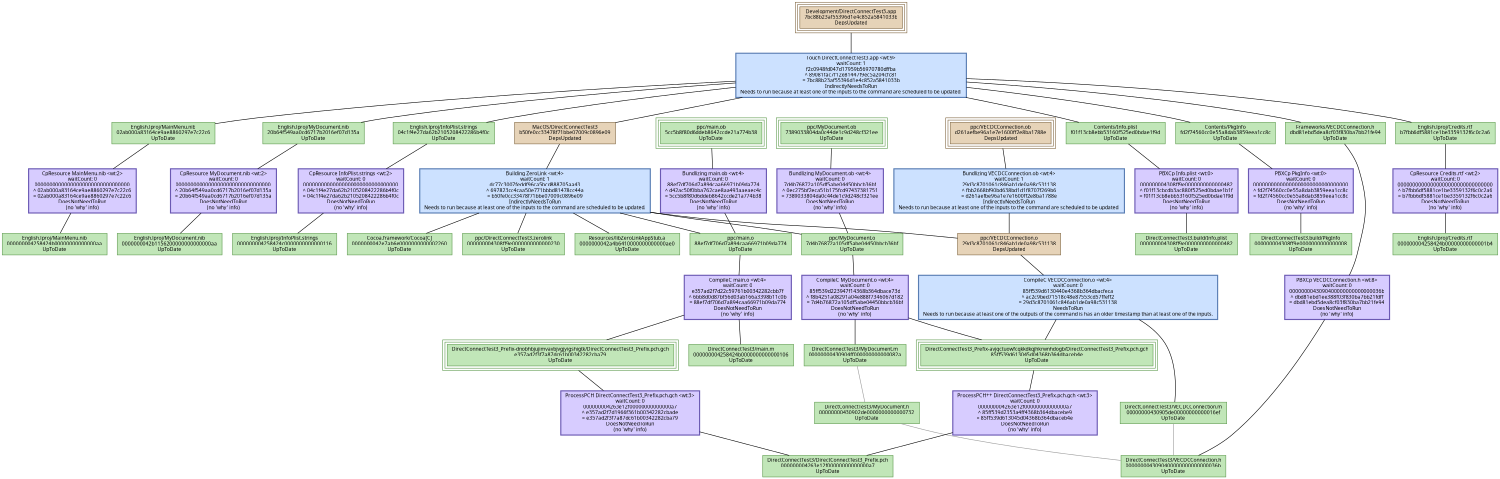 digraph DirectConnectTest3 {
   size = "10.000000,8.500000";
   concentrate = false;

   node [ shape = box, style = filled, color = "0.3 0.5 0.6", fillcolor = "0.3 0.2 0.9", fontname = "Monaco", fontsize = "9" ];
   n00001 [ label = "Development/DirectConnectTest3.app\n7bc88b23af55396d1e4c852a5841033b\nDepsUpdated", color = "0.1 0.5 0.5", fillcolor = "0.1 0.2 0.9", peripheries = 3 ];
   n00002 [ label = "Contents/Info.plist\nf01f13cb8ebb53160f525ed0bdae1f9d\nUpToDate" ];
   n00003 [ label = "DirectConnectTest3.build/Info.plist\n000000004308ff9e0000000000000482\nUpToDate" ];
   n00004 [ label = "Contents/PkgInfo\nfd2f74560cc0e55a8dab3859eea1cc8c\nUpToDate" ];
   n00005 [ label = "DirectConnectTest3.build/PkgInfo\n000000004308ff9e0000000000000008\nUpToDate" ];
   n00006 [ label = "English.lproj/Credits.rtf\nb7fbb6df5881ce1be3359132f6c0c2a6\nUpToDate" ];
   n00007 [ label = "English.lproj/Credits.rtf\n000000004258424b00000000000001b4\nUpToDate" ];
   n00008 [ label = "English.lproj/MainMenu.nib\n02ab000a83164ce9ae8860297e7c22c6\nUpToDate" ];
   n00009 [ label = "English.lproj/MainMenu.nib\n000000004258424b00000000000000aa\nUpToDate" ];
   n00010 [ label = "English.lproj/MyDocument.nib\n20b64f549aa0cd6717b2016ef07d135a\nUpToDate" ];
   n00011 [ label = "English.lproj/MyDocument.nib\n0000000042b1156200000000000000aa\nUpToDate" ];
   n00012 [ label = "English.lproj/InfoPlist.strings\n04c1f4e27da62b2105208422286b4f0c\nUpToDate" ];
   n00013 [ label = "English.lproj/InfoPlist.strings\n000000004258424c0000000000000116\nUpToDate" ];
   n00014 [ label = "ppc/MyDocument.o\n7d4b76872a105df5abe04450bbcb36bf\nUpToDate" ];
   n00015 [ label = "DirectConnectTest3/DirectConnectTest3_Prefix.pch\n000000004263e12f00000000000000a7\nUpToDate" ];
   n00016 [ label = "DirectConnectTest3_Prefix-avjqctuowfcqkkdkqjhkrwnhdogb/DirectConnectTest3_Prefix.pch.gch\n85ff539d613045d04368b364dbaceb4e\nUpToDate", peripheries = 3 ];
   n00017 [ label = "DirectConnectTest3/MyDocument.m\n00000000430904ff000000000000082a\nUpToDate" ];
   n00018 [ label = "ppc/main.o\n88ef7df706d7a894caa66971b09da774\nUpToDate" ];
   n00019 [ label = "DirectConnectTest3_Prefix-dnobhbjujimvavbjvgjyigshigtk/DirectConnectTest3_Prefix.pch.gch\ne357ad2f3f7a87dc61b00342282cba79\nUpToDate", peripheries = 3 ];
   n00020 [ label = "DirectConnectTest3/main.m\n000000004258424b0000000000000106\nUpToDate" ];
   n00021 [ label = "ppc/VECDCConnection.o\n29d3c8701061c846ab1de0a98c531138\nDepsUpdated", color = "0.1 0.5 0.5", fillcolor = "0.1 0.2 0.9" ];
   n00022 [ label = "DirectConnectTest3/VECDCConnection.m\n00000000430905de00000000000016ef\nUpToDate" ];
   n00023 [ label = "MacOS/DirectConnectTest3\nb50fe0cc33478f71bbe07009c0896e09\nDepsUpdated", color = "0.1 0.5 0.5", fillcolor = "0.1 0.2 0.9" ];
   n00024 [ label = "ppc/MyDocument.ob\n7389033804da0c44de1c9d248cf321ee\nUpToDate", peripheries = 3 ];
   n00025 [ label = "ppc/main.ob\n5cc5b8f80d6ddeb8642ccde21a774b38\nUpToDate", peripheries = 3 ];
   n00026 [ label = "ppc/VECDCConnection.ob\nd261aefbe96a1e7e1600ff2e8ba1788e\nDepsUpdated", color = "0.1 0.5 0.5", fillcolor = "0.1 0.2 0.9", peripheries = 3 ];
   n00027 [ label = "Resources/libZeroLinkAppStub.a\n0000000042a4b6410000000000000ae0\nUpToDate" ];
   n00028 [ label = "Cocoa.framework/Cocoa[C]\n0000000042e7ab6e0000000000002260\nUpToDate" ];
   n00029 [ label = "ppc/DirectConnectTest3.zerolink\n000000004308ff9e0000000000000230\nUpToDate" ];
   n00030 [ label = "Frameworks/VECDCConnection.h\ndbd81ebd5dea8cf03f830ba7bb21fe94\nUpToDate" ];
   n00031 [ label = "DirectConnectTest3/VECDCConnection.h\n0000000043090400000000000000036b\nUpToDate" ];
   n00032 [ label = "DirectConnectTest3/MyDocument.h\n00000000430902de0000000000000732\nUpToDate" ];

   node [ shape = box, style = "filled,bold", color = "0.7 0.5 0.7", fillcolor = "0.7 0.2 1.0", fontname = "Monaco", fontsize = "9" ];
   c00001 [ label = "PBXCp Info.plist <wt:0>\nwaitCount: 0\n000000004308ff9e0000000000000482\n^ f01f13cbcdb3ac880f525ed0bdae1b1f\n= f01f13cb8ebb53160f525ed0bdae1f9d\nDoesNotNeedToRun\n(no 'why' info)" ];
   c00002 [ label = "PBXCp PkgInfo <wt:0>\nwaitCount: 0\n00000000000000000000000000000000\n^ fd2f74560cc0e55a8dab3859eea1cc8c\n= fd2f74560cc0e55a8dab3859eea1cc8c\nDoesNotNeedToRun\n(no 'why' info)" ];
   c00003 [ label = "CpResource Credits.rtf <wt:2>\nwaitCount: 0\n00000000000000000000000000000000\n^ b7fbb6df5881ce1be3359132f6c0c2a6\n= b7fbb6df5881ce1be3359132f6c0c2a6\nDoesNotNeedToRun\n(no 'why' info)" ];
   c00004 [ label = "CpResource MainMenu.nib <wt:2>\nwaitCount: 0\n00000000000000000000000000000000\n^ 02ab000a83164ce9ae8860297e7c22c6\n= 02ab000a83164ce9ae8860297e7c22c6\nDoesNotNeedToRun\n(no 'why' info)" ];
   c00005 [ label = "CpResource MyDocument.nib <wt:2>\nwaitCount: 0\n00000000000000000000000000000000\n^ 20b64f549aa0cd6717b2016ef07d135a\n= 20b64f549aa0cd6717b2016ef07d135a\nDoesNotNeedToRun\n(no 'why' info)" ];
   c00006 [ label = "CpResource InfoPlist.strings <wt:2>\nwaitCount: 0\n00000000000000000000000000000000\n^ 04c1f4e27da62b2105208422286b4f0c\n= 04c1f4e27da62b2105208422286b4f0c\nDoesNotNeedToRun\n(no 'why' info)" ];
   c00007 [ label = "CompileC MyDocument.o <wt:4>\nwaitCount: 0\n85ff539d223947f14368b364dbace73d\n^ f8b4251a08291a04e888f7346067d182\n= 7d4b76872a105df5abe04450bbcb36bf\nDoesNotNeedToRun\n(no 'why' info)" ];
   c00008 [ label = "ProcessPCH++ DirectConnectTest3_Prefix.pch.gch <wt:3>\nwaitCount: 0\n000000004263e12f00000000000000a7\n^ 85ff539d2353a4ff4368b364dbacebe9\n= 85ff539d613045d04368b364dbaceb4e\nDoesNotNeedToRun\n(no 'why' info)" ];
   c00009 [ label = "CompileC main.o <wt:4>\nwaitCount: 0\ne357ad2f7d22c59761b00342282cbb7f\n^ 6bb8d0d87bf56d03ab166a3398b11c0b\n= 88ef7df706d7a894caa66971b09da774\nDoesNotNeedToRun\n(no 'why' info)" ];
   c00010 [ label = "ProcessPCH DirectConnectTest3_Prefix.pch.gch <wt:3>\nwaitCount: 0\n000000004263e12f00000000000000a7\n^ e357ad2f7d1966f361b00342282cbade\n= e357ad2f3f7a87dc61b00342282cba79\nDoesNotNeedToRun\n(no 'why' info)" ];
   c00011 [ label = "CompileC VECDCConnection.o <wt:4>\nwaitCount: 0\n85ff539d6130440e4368b364dbacfeca\n^ ac2c9bed71518c48e87553cd57ffeff2\n= 29d3c8701061c846ab1de0a98c531138\nNeedsToRun\nNeeds to run because at least one of the outputs of the command is has an older timestamp than at least one of the inputs.", color = "0.6 0.5 0.7", fillcolor = "0.6 0.2 1.0" ];
   c00012 [ label = "Bundlizing MyDocument.ob <wt:4>\nwaitCount: 0\n7d4b76872a105df5abe04450bbcb36bf\n^ 0ec275bf2eca51b175fcd97437381751\n= 7389033804da0c44de1c9d248cf321ee\nDoesNotNeedToRun\n(no 'why' info)" ];
   c00013 [ label = "Bundlizing main.ob <wt:4>\nwaitCount: 0\n88ef7df706d7a894caa66971b09da774\n^ d42ac50f0bba762cae8aa493aaeaec4c\n= 5cc5b8f80d6ddeb8642ccde21a774b38\nDoesNotNeedToRun\n(no 'why' info)" ];
   c00014 [ label = "Bundlizing VECDCConnection.ob <wt:4>\nwaitCount: 1\n29d3c8701061c846ab1de0a98c531138\n^ fbb2668bf90bd638bd1d1f8707f269b6\n= d261aefbe96a1e7e1600ff2e8ba1788e\nIndirectlyNeedsToRun\nNeeds to run because at least one of the inputs to the command are scheduled to be updated.", color = "0.6 0.5 0.7", fillcolor = "0.6 0.2 1.0" ];
   c00015 [ label = "Building ZeroLink <wt:4>\nwaitCount: 1\ndc77c3007feddf96ca5bcd888705aa43\n^ 697823cc4caa50e771bbbd81478cc44a\n= b50fe0cc33478f71bbe07009c0896e09\nIndirectlyNeedsToRun\nNeeds to run because at least one of the inputs to the command are scheduled to be updated.", color = "0.6 0.5 0.7", fillcolor = "0.6 0.2 1.0" ];
   c00016 [ label = "PBXCp VECDCConnection.h <wt:8>\nwaitCount: 0\n0000000043090400000000000000036b\n^ dbd81ebd1ee388f03f830ba7bb21fdff\n= dbd81ebd5dea8cf03f830ba7bb21fe94\nDoesNotNeedToRun\n(no 'why' info)" ];
   c00017 [ label = "Touch DirectConnectTest3.app <wt:9>\nwaitCount: 1\nf2c0948fd047d17959b56970780dffba\n^ 89081fac7f12e81447f9ec5a204cfc81\n= 7bc88b23af55396d1e4c852a5841033b\nIndirectlyNeedsToRun\nNeeds to run because at least one of the inputs to the command are scheduled to be updated.", color = "0.6 0.5 0.7", fillcolor = "0.6 0.2 1.0" ];

   edge [ style = solid, color = black, arrowhead = none, arrowtail = normal ];
   n00001 -> { c00017 };
   n00002 -> { c00001 };
   n00004 -> { c00002 };
   n00006 -> { c00003 };
   n00008 -> { c00004 };
   n00010 -> { c00005 };
   n00012 -> { c00006 };
   n00014 -> { c00007 };
   n00016 -> { c00008 };
   n00018 -> { c00009 };
   n00019 -> { c00010 };
   n00021 -> { c00011 };
   n00023 -> { c00015 };
   n00024 -> { c00012 };
   n00025 -> { c00013 };
   n00026 -> { c00014 };
   n00030 -> { c00016 };
   c00001 -> { n00003 };
   c00002 -> { n00005 n00005 };
   c00003 -> { n00007 n00007 };
   c00004 -> { n00009 n00009 };
   c00005 -> { n00011 n00011 };
   c00006 -> { n00013 n00013 };
   c00007 -> { n00016 n00017 };
   c00008 -> { n00015 };
   c00009 -> { n00019 n00020 };
   c00010 -> { n00015 };
   c00011 -> { n00016 n00022 };
   c00012 -> { n00014 };
   c00013 -> { n00018 };
   c00014 -> { n00021 };
   c00015 -> { n00014 n00018 n00021 n00027 n00028 n00029 };
   c00016 -> { n00031 };
   c00017 -> { n00002 n00004 n00006 n00008 n00010 n00012 n00023 n00030 };

   edge [ style = solid, color = gray60, arrowhead = none, arrowtail = normal ];
   n00017 -> { n00032 };
   n00022 -> { n00031 };
   n00032 -> { n00031 };
}
